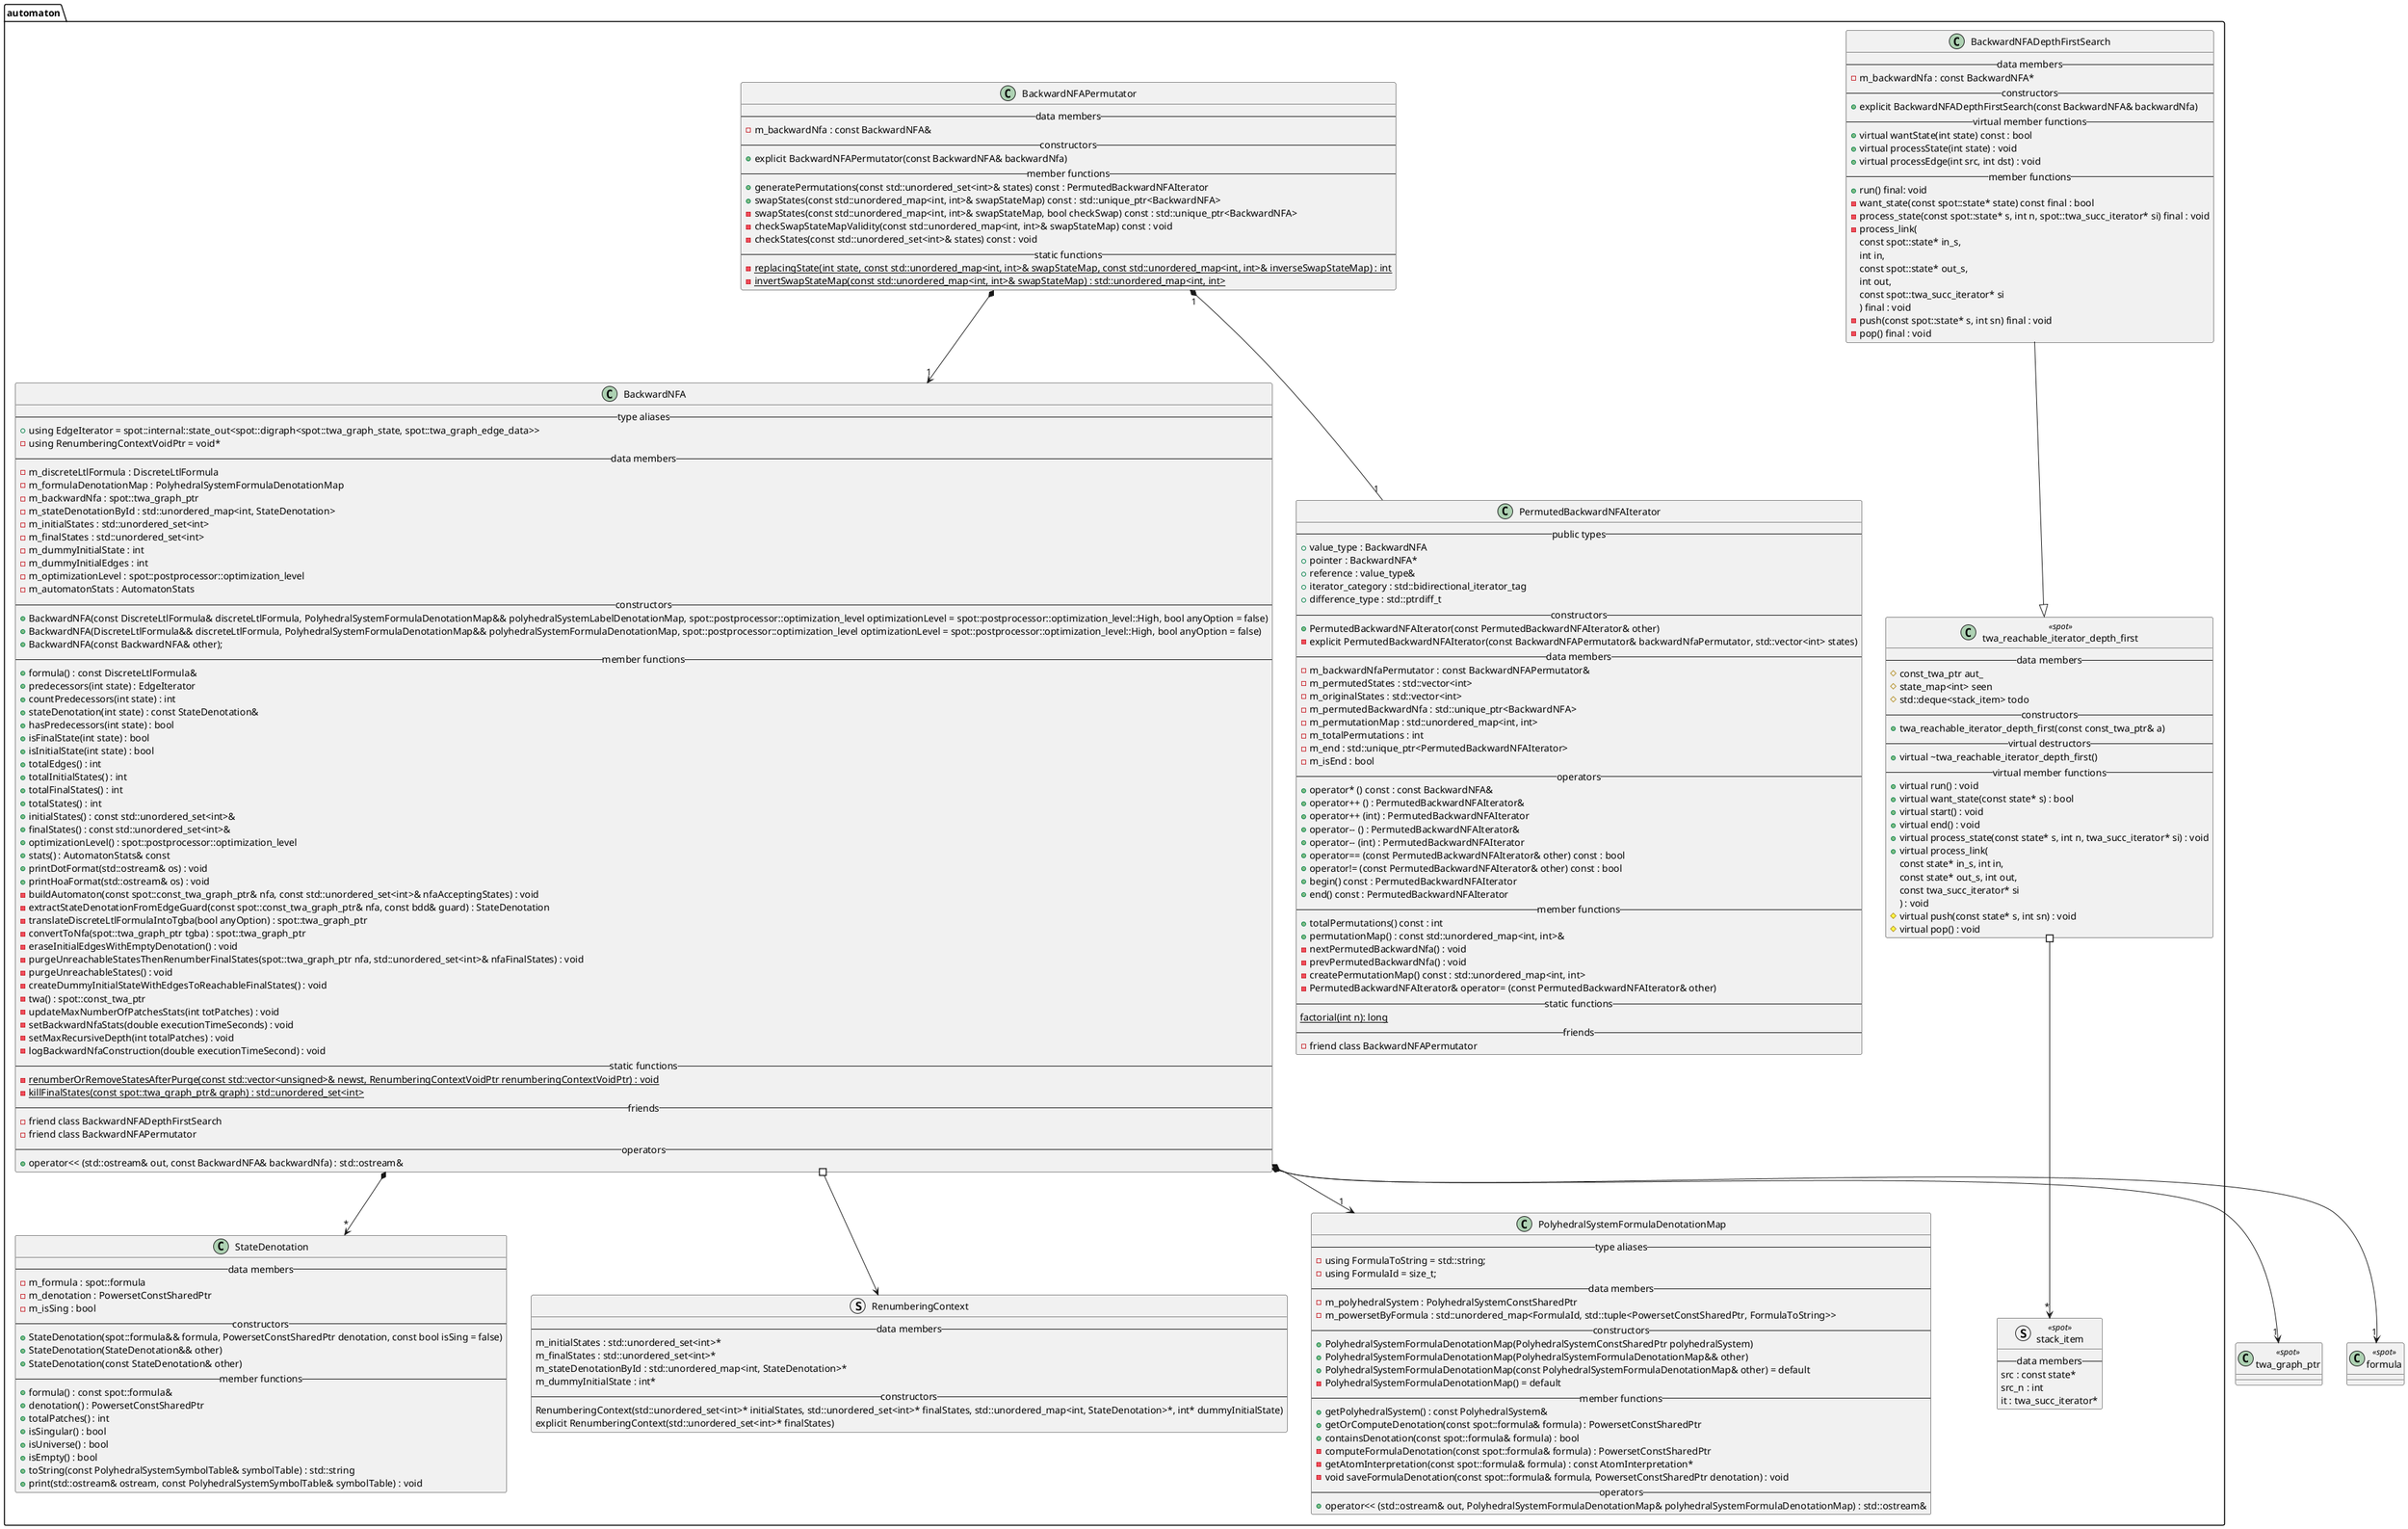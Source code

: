 @startuml

/' Objects '/
package automaton {
    class BackwardNFA {
        --type aliases--
        +using EdgeIterator = spot::internal::state_out<spot::digraph<spot::twa_graph_state, spot::twa_graph_edge_data>>
        -using RenumberingContextVoidPtr = void*
        --data members--
        -m_discreteLtlFormula : DiscreteLtlFormula
        -m_formulaDenotationMap : PolyhedralSystemFormulaDenotationMap
        -m_backwardNfa : spot::twa_graph_ptr
        -m_stateDenotationById : std::unordered_map<int, StateDenotation>
        -m_initialStates : std::unordered_set<int>
        -m_finalStates : std::unordered_set<int>
        -m_dummyInitialState : int
        -m_dummyInitialEdges : int
        -m_optimizationLevel : spot::postprocessor::optimization_level
        -m_automatonStats : AutomatonStats
        --constructors--
        +BackwardNFA(const DiscreteLtlFormula& discreteLtlFormula, PolyhedralSystemFormulaDenotationMap&& polyhedralSystemLabelDenotationMap, spot::postprocessor::optimization_level optimizationLevel = spot::postprocessor::optimization_level::High, bool anyOption = false)
        +BackwardNFA(DiscreteLtlFormula&& discreteLtlFormula, PolyhedralSystemFormulaDenotationMap&& polyhedralSystemFormulaDenotationMap, spot::postprocessor::optimization_level optimizationLevel = spot::postprocessor::optimization_level::High, bool anyOption = false)
        +BackwardNFA(const BackwardNFA& other);
        --member functions--
        +formula() : const DiscreteLtlFormula&
        +predecessors(int state) : EdgeIterator
        +countPredecessors(int state) : int
        +stateDenotation(int state) : const StateDenotation&
        +hasPredecessors(int state) : bool
        +isFinalState(int state) : bool
        +isInitialState(int state) : bool
        +totalEdges() : int
        +totalInitialStates() : int
        +totalFinalStates() : int
        +totalStates() : int
        +initialStates() : const std::unordered_set<int>&
        +finalStates() : const std::unordered_set<int>&
        +optimizationLevel() : spot::postprocessor::optimization_level
        +stats() : AutomatonStats& const
        +printDotFormat(std::ostream& os) : void
        +printHoaFormat(std::ostream& os) : void
        -buildAutomaton(const spot::const_twa_graph_ptr& nfa, const std::unordered_set<int>& nfaAcceptingStates) : void
        -extractStateDenotationFromEdgeGuard(const spot::const_twa_graph_ptr& nfa, const bdd& guard) : StateDenotation
        -translateDiscreteLtlFormulaIntoTgba(bool anyOption) : spot::twa_graph_ptr
        -convertToNfa(spot::twa_graph_ptr tgba) : spot::twa_graph_ptr
        -eraseInitialEdgesWithEmptyDenotation() : void
        -purgeUnreachableStatesThenRenumberFinalStates(spot::twa_graph_ptr nfa, std::unordered_set<int>& nfaFinalStates) : void
        -purgeUnreachableStates() : void
        -createDummyInitialStateWithEdgesToReachableFinalStates() : void
        -twa() : spot::const_twa_ptr
        -updateMaxNumberOfPatchesStats(int totPatches) : void
        -setBackwardNfaStats(double executionTimeSeconds) : void
        -setMaxRecursiveDepth(int totalPatches) : void
        -logBackwardNfaConstruction(double executionTimeSecond) : void
        --static functions--
        -{static} renumberOrRemoveStatesAfterPurge(const std::vector<unsigned>& newst, RenumberingContextVoidPtr renumberingContextVoidPtr) : void
        -{static} killFinalStates(const spot::twa_graph_ptr& graph) : std::unordered_set<int>
        --friends--
        -friend class BackwardNFADepthFirstSearch
        -friend class BackwardNFAPermutator
        --operators--
        +operator<< (std::ostream& out, const BackwardNFA& backwardNfa) : std::ostream&
    }

    struct RenumberingContext {
        --data members--
        m_initialStates : std::unordered_set<int>*
        m_finalStates : std::unordered_set<int>*
        m_stateDenotationById : std::unordered_map<int, StateDenotation>*
        m_dummyInitialState : int*
        --constructors--
        RenumberingContext(std::unordered_set<int>* initialStates, std::unordered_set<int>* finalStates, std::unordered_map<int, StateDenotation>*, int* dummyInitialState)
        explicit RenumberingContext(std::unordered_set<int>* finalStates)
    }

    class PolyhedralSystemFormulaDenotationMap {
        --type aliases--
        -using FormulaToString = std::string;
        -using FormulaId = size_t;
        --data members--
        -m_polyhedralSystem : PolyhedralSystemConstSharedPtr
        -m_powersetByFormula : std::unordered_map<FormulaId, std::tuple<PowersetConstSharedPtr, FormulaToString>>
        --constructors--
        +PolyhedralSystemFormulaDenotationMap(PolyhedralSystemConstSharedPtr polyhedralSystem)
        +PolyhedralSystemFormulaDenotationMap(PolyhedralSystemFormulaDenotationMap&& other)
        +PolyhedralSystemFormulaDenotationMap(const PolyhedralSystemFormulaDenotationMap& other) = default
        -PolyhedralSystemFormulaDenotationMap() = default
        --member functions--
        +getPolyhedralSystem() : const PolyhedralSystem&
        +getOrComputeDenotation(const spot::formula& formula) : PowersetConstSharedPtr
        +containsDenotation(const spot::formula& formula) : bool
        -computeFormulaDenotation(const spot::formula& formula) : PowersetConstSharedPtr
        -getAtomInterpretation(const spot::formula& formula) : const AtomInterpretation*
        -void saveFormulaDenotation(const spot::formula& formula, PowersetConstSharedPtr denotation) : void
        --operators--
        +operator<< (std::ostream& out, PolyhedralSystemFormulaDenotationMap& polyhedralSystemFormulaDenotationMap) : std::ostream&
    }

    class StateDenotation {
        --data members--
        -m_formula : spot::formula
        -m_denotation : PowersetConstSharedPtr
        -m_isSing : bool
        --constructors--
        +StateDenotation(spot::formula&& formula, PowersetConstSharedPtr denotation, const bool isSing = false)
        +StateDenotation(StateDenotation&& other)
        +StateDenotation(const StateDenotation& other)
        --member functions--
        +formula() : const spot::formula&
        +denotation() : PowersetConstSharedPtr
        +totalPatches() : int
        +isSingular() : bool
        +isUniverse() : bool
        +isEmpty() : bool
        +toString(const PolyhedralSystemSymbolTable& symbolTable) : std::string
        +print(std::ostream& ostream, const PolyhedralSystemSymbolTable& symbolTable) : void
    }

    class BackwardNFADepthFirstSearch {
        --data members--
        -m_backwardNfa : const BackwardNFA*
        --constructors--
        +explicit BackwardNFADepthFirstSearch(const BackwardNFA& backwardNfa)
        --virtual member functions--
        +virtual wantState(int state) const : bool
        +virtual processState(int state) : void
        +virtual processEdge(int src, int dst) : void
        --member functions--
        +run() final: void
        -want_state(const spot::state* state) const final : bool
        -process_state(const spot::state* s, int n, spot::twa_succ_iterator* si) final : void
        -process_link(
            const spot::state* in_s,
            int in,
            const spot::state* out_s,
            int out,
            const spot::twa_succ_iterator* si
        ) final : void
        -push(const spot::state* s, int sn) final : void
        -pop() final : void
    }

    class twa_reachable_iterator_depth_first << spot >>
    {
      --data members--
      #const_twa_ptr aut_
      #state_map<int> seen
      #std::deque<stack_item> todo
      --constructors--
      +twa_reachable_iterator_depth_first(const const_twa_ptr& a)
      --virtual destructors--
      +virtual ~twa_reachable_iterator_depth_first()
      --virtual member functions--
      +virtual run() : void
      +virtual want_state(const state* s) : bool
      +virtual start() : void
      +virtual end() : void
      +virtual process_state(const state* s, int n, twa_succ_iterator* si) : void
      +virtual process_link(
        const state* in_s, int in,
        const state* out_s, int out,
        const twa_succ_iterator* si
      ) : void
      #virtual push(const state* s, int sn) : void
      #virtual pop() : void
    }

    struct stack_item << spot >>
    {
      --data members--
      src : const state*
      src_n : int
      it : twa_succ_iterator*
    }

    class BackwardNFAPermutator
    {
        --data members--
        -m_backwardNfa : const BackwardNFA&
        --constructors--
        +explicit BackwardNFAPermutator(const BackwardNFA& backwardNfa)
        --member functions--
        +generatePermutations(const std::unordered_set<int>& states) const : PermutedBackwardNFAIterator
        +swapStates(const std::unordered_map<int, int>& swapStateMap) const : std::unique_ptr<BackwardNFA>
        -swapStates(const std::unordered_map<int, int>& swapStateMap, bool checkSwap) const : std::unique_ptr<BackwardNFA>
        -checkSwapStateMapValidity(const std::unordered_map<int, int>& swapStateMap) const : void
        -checkStates(const std::unordered_set<int>& states) const : void
        --static functions--
        -{static} replacingState(int state, const std::unordered_map<int, int>& swapStateMap, const std::unordered_map<int, int>& inverseSwapStateMap) : int
        -{static} invertSwapStateMap(const std::unordered_map<int, int>& swapStateMap) : std::unordered_map<int, int>
    }

    class PermutedBackwardNFAIterator {
        --public types--
        +value_type : BackwardNFA
        +pointer : BackwardNFA*
        +reference : value_type&
        +iterator_category : std::bidirectional_iterator_tag
        +difference_type : std::ptrdiff_t
        --constructors--
        +PermutedBackwardNFAIterator(const PermutedBackwardNFAIterator& other)
        -explicit PermutedBackwardNFAIterator(const BackwardNFAPermutator& backwardNfaPermutator, std::vector<int> states)
        --data members--
        -m_backwardNfaPermutator : const BackwardNFAPermutator&
        -m_permutedStates : std::vector<int>
        -m_originalStates : std::vector<int>
        -m_permutedBackwardNfa : std::unique_ptr<BackwardNFA>
        -m_permutationMap : std::unordered_map<int, int>
        -m_totalPermutations : int
        -m_end : std::unique_ptr<PermutedBackwardNFAIterator>
        -m_isEnd : bool
        --operators--
        +operator* () const : const BackwardNFA&
        +operator++ () : PermutedBackwardNFAIterator&
        +operator++ (int) : PermutedBackwardNFAIterator
        +operator-- () : PermutedBackwardNFAIterator&
        +operator-- (int) : PermutedBackwardNFAIterator
        +operator== (const PermutedBackwardNFAIterator& other) const : bool
        +operator!= (const PermutedBackwardNFAIterator& other) const : bool
        +begin() const : PermutedBackwardNFAIterator
        +end() const : PermutedBackwardNFAIterator
        --member functions--
        +totalPermutations() const : int
        +permutationMap() : const std::unordered_map<int, int>&
        -nextPermutedBackwardNfa() : void
        -prevPermutedBackwardNfa() : void
        -createPermutationMap() const : std::unordered_map<int, int>
        -PermutedBackwardNFAIterator& operator= (const PermutedBackwardNFAIterator& other)
        --static functions--
        {static} factorial(int n): long
        --friends--
        -friend class BackwardNFAPermutator
    }
}

class twa_graph_ptr << spot >> {}
class formula << spot >> {}

BackwardNFAPermutator "1" *-- "1" PermutedBackwardNFAIterator
BackwardNFAPermutator *--> "1" BackwardNFA
BackwardNFA *--> "1" twa_graph_ptr
BackwardNFA *--> "1" formula
BackwardNFA *--> "1" PolyhedralSystemFormulaDenotationMap
BackwardNFA *--> "*" StateDenotation
BackwardNFA #--> RenumberingContext
twa_reachable_iterator_depth_first #--> "*" stack_item
BackwardNFADepthFirstSearch --|> twa_reachable_iterator_depth_first
@enduml
